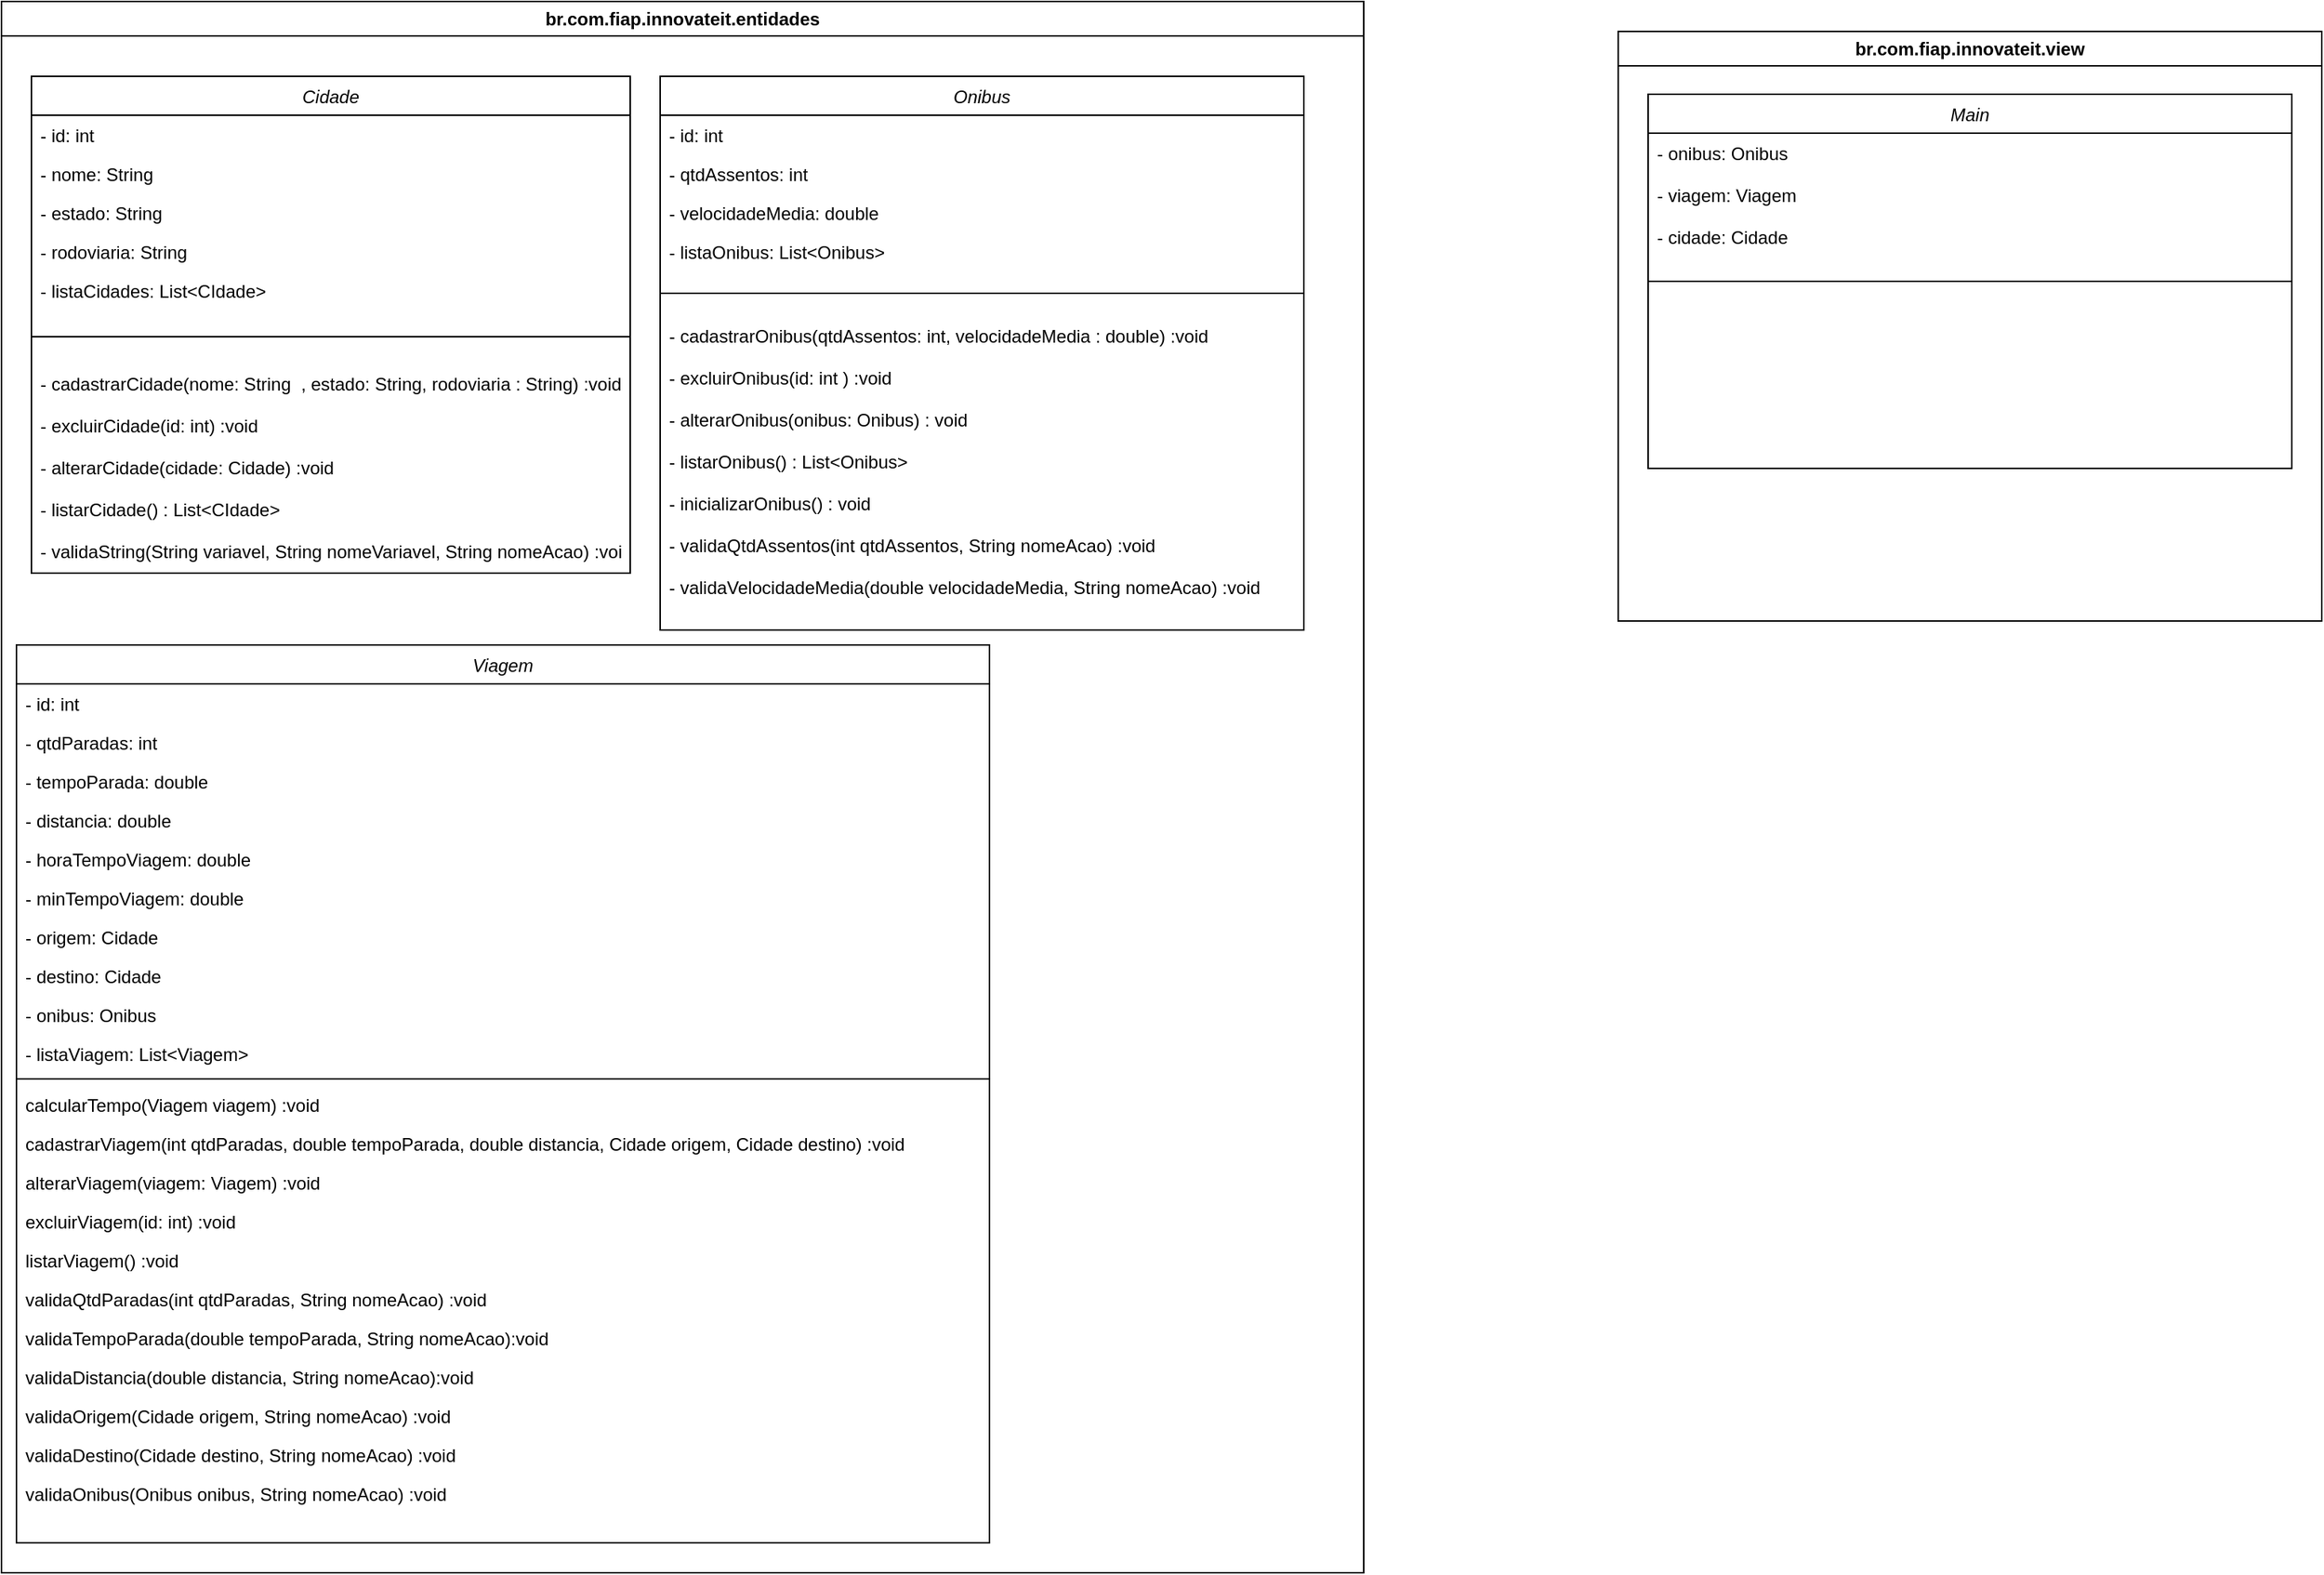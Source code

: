 <mxfile version="24.2.1" type="device">
  <diagram id="C5RBs43oDa-KdzZeNtuy" name="Page-1">
    <mxGraphModel dx="2022" dy="1791" grid="1" gridSize="10" guides="1" tooltips="1" connect="1" arrows="1" fold="1" page="1" pageScale="1" pageWidth="827" pageHeight="1169" math="0" shadow="0">
      <root>
        <mxCell id="WIyWlLk6GJQsqaUBKTNV-0" />
        <mxCell id="WIyWlLk6GJQsqaUBKTNV-1" parent="WIyWlLk6GJQsqaUBKTNV-0" />
        <mxCell id="j28zJgr23TA7Oq3GHtAB-12" value="br.com.fiap.innovateit.entidades" style="swimlane;whiteSpace=wrap;html=1;startSize=23;" parent="WIyWlLk6GJQsqaUBKTNV-1" vertex="1">
          <mxGeometry x="-770" y="-1070" width="910" height="1050" as="geometry" />
        </mxCell>
        <mxCell id="j28zJgr23TA7Oq3GHtAB-13" value="Cidade" style="swimlane;fontStyle=2;align=center;verticalAlign=top;childLayout=stackLayout;horizontal=1;startSize=26;horizontalStack=0;resizeParent=1;resizeLast=0;collapsible=1;marginBottom=0;rounded=0;shadow=0;strokeWidth=1;" parent="j28zJgr23TA7Oq3GHtAB-12" vertex="1">
          <mxGeometry x="20" y="50" width="400" height="332" as="geometry">
            <mxRectangle x="230" y="140" width="160" height="26" as="alternateBounds" />
          </mxGeometry>
        </mxCell>
        <mxCell id="j28zJgr23TA7Oq3GHtAB-14" value="- id: int" style="text;align=left;verticalAlign=top;spacingLeft=4;spacingRight=4;overflow=hidden;rotatable=0;points=[[0,0.5],[1,0.5]];portConstraint=eastwest;" parent="j28zJgr23TA7Oq3GHtAB-13" vertex="1">
          <mxGeometry y="26" width="400" height="26" as="geometry" />
        </mxCell>
        <mxCell id="j28zJgr23TA7Oq3GHtAB-80" value="- nome: String" style="text;align=left;verticalAlign=top;spacingLeft=4;spacingRight=4;overflow=hidden;rotatable=0;points=[[0,0.5],[1,0.5]];portConstraint=eastwest;" parent="j28zJgr23TA7Oq3GHtAB-13" vertex="1">
          <mxGeometry y="52" width="400" height="26" as="geometry" />
        </mxCell>
        <mxCell id="j28zJgr23TA7Oq3GHtAB-24" value="- estado: String" style="text;align=left;verticalAlign=top;spacingLeft=4;spacingRight=4;overflow=hidden;rotatable=0;points=[[0,0.5],[1,0.5]];portConstraint=eastwest;" parent="j28zJgr23TA7Oq3GHtAB-13" vertex="1">
          <mxGeometry y="78" width="400" height="26" as="geometry" />
        </mxCell>
        <mxCell id="j28zJgr23TA7Oq3GHtAB-26" value="- rodoviaria: String" style="text;align=left;verticalAlign=top;spacingLeft=4;spacingRight=4;overflow=hidden;rotatable=0;points=[[0,0.5],[1,0.5]];portConstraint=eastwest;" parent="j28zJgr23TA7Oq3GHtAB-13" vertex="1">
          <mxGeometry y="104" width="400" height="26" as="geometry" />
        </mxCell>
        <mxCell id="_t7E66nNfRUElHi_oa2B-2" value="- listaCidades: List&lt;CIdade&gt;" style="text;align=left;verticalAlign=top;spacingLeft=4;spacingRight=4;overflow=hidden;rotatable=0;points=[[0,0.5],[1,0.5]];portConstraint=eastwest;" vertex="1" parent="j28zJgr23TA7Oq3GHtAB-13">
          <mxGeometry y="130" width="400" height="26" as="geometry" />
        </mxCell>
        <mxCell id="j28zJgr23TA7Oq3GHtAB-17" value="" style="line;html=1;strokeWidth=1;align=left;verticalAlign=middle;spacingTop=-1;spacingLeft=3;spacingRight=3;rotatable=0;labelPosition=right;points=[];portConstraint=eastwest;" parent="j28zJgr23TA7Oq3GHtAB-13" vertex="1">
          <mxGeometry y="156" width="400" height="36" as="geometry" />
        </mxCell>
        <mxCell id="j28zJgr23TA7Oq3GHtAB-35" value="- cadastrarCidade(nome: String  , estado: String, rodoviaria : String) :void" style="text;align=left;verticalAlign=top;spacingLeft=4;spacingRight=4;overflow=hidden;rotatable=0;points=[[0,0.5],[1,0.5]];portConstraint=eastwest;rounded=0;shadow=0;html=0;" parent="j28zJgr23TA7Oq3GHtAB-13" vertex="1">
          <mxGeometry y="192" width="400" height="28" as="geometry" />
        </mxCell>
        <mxCell id="j28zJgr23TA7Oq3GHtAB-39" value="- excluirCidade(id: int) :void&#xa;&#xa;" style="text;align=left;verticalAlign=top;spacingLeft=4;spacingRight=4;overflow=hidden;rotatable=0;points=[[0,0.5],[1,0.5]];portConstraint=eastwest;rounded=0;shadow=0;html=0;" parent="j28zJgr23TA7Oq3GHtAB-13" vertex="1">
          <mxGeometry y="220" width="400" height="28" as="geometry" />
        </mxCell>
        <mxCell id="j28zJgr23TA7Oq3GHtAB-40" value="- alterarCidade(cidade: Cidade) :void&#xa;&#xa;" style="text;align=left;verticalAlign=top;spacingLeft=4;spacingRight=4;overflow=hidden;rotatable=0;points=[[0,0.5],[1,0.5]];portConstraint=eastwest;rounded=0;shadow=0;html=0;" parent="j28zJgr23TA7Oq3GHtAB-13" vertex="1">
          <mxGeometry y="248" width="400" height="28" as="geometry" />
        </mxCell>
        <mxCell id="j28zJgr23TA7Oq3GHtAB-41" value="- listarCidade() : List&lt;CIdade&gt;" style="text;align=left;verticalAlign=top;spacingLeft=4;spacingRight=4;overflow=hidden;rotatable=0;points=[[0,0.5],[1,0.5]];portConstraint=eastwest;rounded=0;shadow=0;html=0;" parent="j28zJgr23TA7Oq3GHtAB-13" vertex="1">
          <mxGeometry y="276" width="400" height="28" as="geometry" />
        </mxCell>
        <mxCell id="_t7E66nNfRUElHi_oa2B-3" value="- validaString(String variavel, String nomeVariavel, String nomeAcao) :void&#xa;&#xa;" style="text;align=left;verticalAlign=top;spacingLeft=4;spacingRight=4;overflow=hidden;rotatable=0;points=[[0,0.5],[1,0.5]];portConstraint=eastwest;rounded=0;shadow=0;html=0;" vertex="1" parent="j28zJgr23TA7Oq3GHtAB-13">
          <mxGeometry y="304" width="400" height="28" as="geometry" />
        </mxCell>
        <mxCell id="zkfFHV4jXpPFQw0GAbJ--0" value="Viagem" style="swimlane;fontStyle=2;align=center;verticalAlign=top;childLayout=stackLayout;horizontal=1;startSize=26;horizontalStack=0;resizeParent=1;resizeLast=0;collapsible=1;marginBottom=0;rounded=0;shadow=0;strokeWidth=1;" parent="j28zJgr23TA7Oq3GHtAB-12" vertex="1">
          <mxGeometry x="10" y="430" width="650" height="600" as="geometry">
            <mxRectangle x="230" y="140" width="160" height="26" as="alternateBounds" />
          </mxGeometry>
        </mxCell>
        <mxCell id="j28zJgr23TA7Oq3GHtAB-20" value="- id: int" style="text;align=left;verticalAlign=top;spacingLeft=4;spacingRight=4;overflow=hidden;rotatable=0;points=[[0,0.5],[1,0.5]];portConstraint=eastwest;" parent="zkfFHV4jXpPFQw0GAbJ--0" vertex="1">
          <mxGeometry y="26" width="650" height="26" as="geometry" />
        </mxCell>
        <mxCell id="j28zJgr23TA7Oq3GHtAB-81" value="- qtdParadas: int" style="text;align=left;verticalAlign=top;spacingLeft=4;spacingRight=4;overflow=hidden;rotatable=0;points=[[0,0.5],[1,0.5]];portConstraint=eastwest;" parent="zkfFHV4jXpPFQw0GAbJ--0" vertex="1">
          <mxGeometry y="52" width="650" height="26" as="geometry" />
        </mxCell>
        <mxCell id="zkfFHV4jXpPFQw0GAbJ--1" value="- tempoParada: double&#xa;" style="text;align=left;verticalAlign=top;spacingLeft=4;spacingRight=4;overflow=hidden;rotatable=0;points=[[0,0.5],[1,0.5]];portConstraint=eastwest;" parent="zkfFHV4jXpPFQw0GAbJ--0" vertex="1">
          <mxGeometry y="78" width="650" height="26" as="geometry" />
        </mxCell>
        <mxCell id="j28zJgr23TA7Oq3GHtAB-5" value="- distancia: double" style="text;align=left;verticalAlign=top;spacingLeft=4;spacingRight=4;overflow=hidden;rotatable=0;points=[[0,0.5],[1,0.5]];portConstraint=eastwest;rounded=0;shadow=0;html=0;" parent="zkfFHV4jXpPFQw0GAbJ--0" vertex="1">
          <mxGeometry y="104" width="650" height="26" as="geometry" />
        </mxCell>
        <mxCell id="j28zJgr23TA7Oq3GHtAB-76" value="- horaTempoViagem: double&#xa;" style="text;align=left;verticalAlign=top;spacingLeft=4;spacingRight=4;overflow=hidden;rotatable=0;points=[[0,0.5],[1,0.5]];portConstraint=eastwest;" parent="zkfFHV4jXpPFQw0GAbJ--0" vertex="1">
          <mxGeometry y="130" width="650" height="26" as="geometry" />
        </mxCell>
        <mxCell id="_t7E66nNfRUElHi_oa2B-0" value="- minTempoViagem: double&#xa;" style="text;align=left;verticalAlign=top;spacingLeft=4;spacingRight=4;overflow=hidden;rotatable=0;points=[[0,0.5],[1,0.5]];portConstraint=eastwest;" vertex="1" parent="zkfFHV4jXpPFQw0GAbJ--0">
          <mxGeometry y="156" width="650" height="26" as="geometry" />
        </mxCell>
        <mxCell id="j28zJgr23TA7Oq3GHtAB-47" value="- origem: Cidade&#xa;" style="text;align=left;verticalAlign=top;spacingLeft=4;spacingRight=4;overflow=hidden;rotatable=0;points=[[0,0.5],[1,0.5]];portConstraint=eastwest;rounded=0;shadow=0;html=0;" parent="zkfFHV4jXpPFQw0GAbJ--0" vertex="1">
          <mxGeometry y="182" width="650" height="26" as="geometry" />
        </mxCell>
        <mxCell id="j28zJgr23TA7Oq3GHtAB-75" value="- destino: Cidade&#xa;" style="text;align=left;verticalAlign=top;spacingLeft=4;spacingRight=4;overflow=hidden;rotatable=0;points=[[0,0.5],[1,0.5]];portConstraint=eastwest;rounded=0;shadow=0;html=0;" parent="zkfFHV4jXpPFQw0GAbJ--0" vertex="1">
          <mxGeometry y="208" width="650" height="26" as="geometry" />
        </mxCell>
        <mxCell id="_t7E66nNfRUElHi_oa2B-1" value="- onibus: Onibus&#xa;" style="text;align=left;verticalAlign=top;spacingLeft=4;spacingRight=4;overflow=hidden;rotatable=0;points=[[0,0.5],[1,0.5]];portConstraint=eastwest;rounded=0;shadow=0;html=0;" vertex="1" parent="zkfFHV4jXpPFQw0GAbJ--0">
          <mxGeometry y="234" width="650" height="26" as="geometry" />
        </mxCell>
        <mxCell id="_t7E66nNfRUElHi_oa2B-6" value="- listaViagem: List&lt;Viagem&gt;" style="text;align=left;verticalAlign=top;spacingLeft=4;spacingRight=4;overflow=hidden;rotatable=0;points=[[0,0.5],[1,0.5]];portConstraint=eastwest;rounded=0;shadow=0;html=0;" vertex="1" parent="zkfFHV4jXpPFQw0GAbJ--0">
          <mxGeometry y="260" width="650" height="26" as="geometry" />
        </mxCell>
        <mxCell id="zkfFHV4jXpPFQw0GAbJ--4" value="" style="line;html=1;strokeWidth=1;align=left;verticalAlign=middle;spacingTop=-1;spacingLeft=3;spacingRight=3;rotatable=0;labelPosition=right;points=[];portConstraint=eastwest;" parent="zkfFHV4jXpPFQw0GAbJ--0" vertex="1">
          <mxGeometry y="286" width="650" height="8" as="geometry" />
        </mxCell>
        <mxCell id="j28zJgr23TA7Oq3GHtAB-11" value="calcularTempo(Viagem viagem) :void&#xa;" style="text;align=left;verticalAlign=top;spacingLeft=4;spacingRight=4;overflow=hidden;rotatable=0;points=[[0,0.5],[1,0.5]];portConstraint=eastwest;rounded=0;shadow=0;html=0;" parent="zkfFHV4jXpPFQw0GAbJ--0" vertex="1">
          <mxGeometry y="294" width="650" height="26" as="geometry" />
        </mxCell>
        <mxCell id="j28zJgr23TA7Oq3GHtAB-34" value="cadastrarViagem(int qtdParadas, double tempoParada, double distancia, Cidade origem, Cidade destino) :void&#xa;&#xa;" style="text;align=left;verticalAlign=top;spacingLeft=4;spacingRight=4;overflow=hidden;rotatable=0;points=[[0,0.5],[1,0.5]];portConstraint=eastwest;rounded=0;shadow=0;html=0;" parent="zkfFHV4jXpPFQw0GAbJ--0" vertex="1">
          <mxGeometry y="320" width="650" height="26" as="geometry" />
        </mxCell>
        <mxCell id="j28zJgr23TA7Oq3GHtAB-77" value="alterarViagem(viagem: Viagem) :void&#xa;" style="text;align=left;verticalAlign=top;spacingLeft=4;spacingRight=4;overflow=hidden;rotatable=0;points=[[0,0.5],[1,0.5]];portConstraint=eastwest;rounded=0;shadow=0;html=0;" parent="zkfFHV4jXpPFQw0GAbJ--0" vertex="1">
          <mxGeometry y="346" width="650" height="26" as="geometry" />
        </mxCell>
        <mxCell id="j28zJgr23TA7Oq3GHtAB-78" value="excluirViagem(id: int) :void&#xa;&#xa;" style="text;align=left;verticalAlign=top;spacingLeft=4;spacingRight=4;overflow=hidden;rotatable=0;points=[[0,0.5],[1,0.5]];portConstraint=eastwest;rounded=0;shadow=0;html=0;" parent="zkfFHV4jXpPFQw0GAbJ--0" vertex="1">
          <mxGeometry y="372" width="650" height="26" as="geometry" />
        </mxCell>
        <mxCell id="j28zJgr23TA7Oq3GHtAB-82" value="listarViagem() :void&#xa;&#xa;" style="text;align=left;verticalAlign=top;spacingLeft=4;spacingRight=4;overflow=hidden;rotatable=0;points=[[0,0.5],[1,0.5]];portConstraint=eastwest;rounded=0;shadow=0;html=0;" parent="zkfFHV4jXpPFQw0GAbJ--0" vertex="1">
          <mxGeometry y="398" width="650" height="26" as="geometry" />
        </mxCell>
        <mxCell id="_t7E66nNfRUElHi_oa2B-7" value="validaQtdParadas(int qtdParadas, String nomeAcao) :void&#xa;" style="text;align=left;verticalAlign=top;spacingLeft=4;spacingRight=4;overflow=hidden;rotatable=0;points=[[0,0.5],[1,0.5]];portConstraint=eastwest;rounded=0;shadow=0;html=0;" vertex="1" parent="zkfFHV4jXpPFQw0GAbJ--0">
          <mxGeometry y="424" width="650" height="26" as="geometry" />
        </mxCell>
        <mxCell id="_t7E66nNfRUElHi_oa2B-8" value="validaTempoParada(double tempoParada, String nomeAcao):void&#xa;" style="text;align=left;verticalAlign=top;spacingLeft=4;spacingRight=4;overflow=hidden;rotatable=0;points=[[0,0.5],[1,0.5]];portConstraint=eastwest;rounded=0;shadow=0;html=0;" vertex="1" parent="zkfFHV4jXpPFQw0GAbJ--0">
          <mxGeometry y="450" width="650" height="26" as="geometry" />
        </mxCell>
        <mxCell id="_t7E66nNfRUElHi_oa2B-9" value="validaDistancia(double distancia, String nomeAcao):void&#xa;" style="text;align=left;verticalAlign=top;spacingLeft=4;spacingRight=4;overflow=hidden;rotatable=0;points=[[0,0.5],[1,0.5]];portConstraint=eastwest;rounded=0;shadow=0;html=0;" vertex="1" parent="zkfFHV4jXpPFQw0GAbJ--0">
          <mxGeometry y="476" width="650" height="26" as="geometry" />
        </mxCell>
        <mxCell id="_t7E66nNfRUElHi_oa2B-10" value="validaOrigem(Cidade origem, String nomeAcao) :void&#xa;" style="text;align=left;verticalAlign=top;spacingLeft=4;spacingRight=4;overflow=hidden;rotatable=0;points=[[0,0.5],[1,0.5]];portConstraint=eastwest;rounded=0;shadow=0;html=0;" vertex="1" parent="zkfFHV4jXpPFQw0GAbJ--0">
          <mxGeometry y="502" width="650" height="26" as="geometry" />
        </mxCell>
        <mxCell id="_t7E66nNfRUElHi_oa2B-11" value="validaDestino(Cidade destino, String nomeAcao) :void&#xa;" style="text;align=left;verticalAlign=top;spacingLeft=4;spacingRight=4;overflow=hidden;rotatable=0;points=[[0,0.5],[1,0.5]];portConstraint=eastwest;rounded=0;shadow=0;html=0;" vertex="1" parent="zkfFHV4jXpPFQw0GAbJ--0">
          <mxGeometry y="528" width="650" height="26" as="geometry" />
        </mxCell>
        <mxCell id="_t7E66nNfRUElHi_oa2B-12" value="validaOnibus(Onibus onibus, String nomeAcao) :void&#xa;" style="text;align=left;verticalAlign=top;spacingLeft=4;spacingRight=4;overflow=hidden;rotatable=0;points=[[0,0.5],[1,0.5]];portConstraint=eastwest;rounded=0;shadow=0;html=0;" vertex="1" parent="zkfFHV4jXpPFQw0GAbJ--0">
          <mxGeometry y="554" width="650" height="26" as="geometry" />
        </mxCell>
        <mxCell id="j28zJgr23TA7Oq3GHtAB-2" value="Onibus&#xa;" style="swimlane;fontStyle=2;align=center;verticalAlign=top;childLayout=stackLayout;horizontal=1;startSize=26;horizontalStack=0;resizeParent=1;resizeLast=0;collapsible=1;marginBottom=0;rounded=0;shadow=0;strokeWidth=1;" parent="j28zJgr23TA7Oq3GHtAB-12" vertex="1">
          <mxGeometry x="440" y="50" width="430" height="370" as="geometry">
            <mxRectangle x="230" y="140" width="160" height="26" as="alternateBounds" />
          </mxGeometry>
        </mxCell>
        <mxCell id="j28zJgr23TA7Oq3GHtAB-3" value="- id: int" style="text;align=left;verticalAlign=top;spacingLeft=4;spacingRight=4;overflow=hidden;rotatable=0;points=[[0,0.5],[1,0.5]];portConstraint=eastwest;" parent="j28zJgr23TA7Oq3GHtAB-2" vertex="1">
          <mxGeometry y="26" width="430" height="26" as="geometry" />
        </mxCell>
        <mxCell id="j28zJgr23TA7Oq3GHtAB-4" value="- qtdAssentos: int" style="text;align=left;verticalAlign=top;spacingLeft=4;spacingRight=4;overflow=hidden;rotatable=0;points=[[0,0.5],[1,0.5]];portConstraint=eastwest;rounded=0;shadow=0;html=0;" parent="j28zJgr23TA7Oq3GHtAB-2" vertex="1">
          <mxGeometry y="52" width="430" height="26" as="geometry" />
        </mxCell>
        <mxCell id="j28zJgr23TA7Oq3GHtAB-8" value="- velocidadeMedia: double" style="text;align=left;verticalAlign=top;spacingLeft=4;spacingRight=4;overflow=hidden;rotatable=0;points=[[0,0.5],[1,0.5]];portConstraint=eastwest;rounded=0;shadow=0;html=0;" parent="j28zJgr23TA7Oq3GHtAB-2" vertex="1">
          <mxGeometry y="78" width="430" height="26" as="geometry" />
        </mxCell>
        <mxCell id="_t7E66nNfRUElHi_oa2B-4" value="- listaOnibus: List&lt;Onibus&gt;" style="text;align=left;verticalAlign=top;spacingLeft=4;spacingRight=4;overflow=hidden;rotatable=0;points=[[0,0.5],[1,0.5]];portConstraint=eastwest;rounded=0;shadow=0;html=0;" vertex="1" parent="j28zJgr23TA7Oq3GHtAB-2">
          <mxGeometry y="104" width="430" height="26" as="geometry" />
        </mxCell>
        <mxCell id="j28zJgr23TA7Oq3GHtAB-6" value="" style="line;html=1;strokeWidth=1;align=left;verticalAlign=middle;spacingTop=-1;spacingLeft=3;spacingRight=3;rotatable=0;labelPosition=right;points=[];portConstraint=eastwest;" parent="j28zJgr23TA7Oq3GHtAB-2" vertex="1">
          <mxGeometry y="130" width="430" height="30" as="geometry" />
        </mxCell>
        <mxCell id="j28zJgr23TA7Oq3GHtAB-42" value="- cadastrarOnibus(qtdAssentos: int, velocidadeMedia : double) :void" style="text;align=left;verticalAlign=top;spacingLeft=4;spacingRight=4;overflow=hidden;rotatable=0;points=[[0,0.5],[1,0.5]];portConstraint=eastwest;rounded=0;shadow=0;html=0;" parent="j28zJgr23TA7Oq3GHtAB-2" vertex="1">
          <mxGeometry y="160" width="430" height="28" as="geometry" />
        </mxCell>
        <mxCell id="j28zJgr23TA7Oq3GHtAB-43" value="- excluirOnibus(id: int ) :void" style="text;align=left;verticalAlign=top;spacingLeft=4;spacingRight=4;overflow=hidden;rotatable=0;points=[[0,0.5],[1,0.5]];portConstraint=eastwest;rounded=0;shadow=0;html=0;" parent="j28zJgr23TA7Oq3GHtAB-2" vertex="1">
          <mxGeometry y="188" width="430" height="28" as="geometry" />
        </mxCell>
        <mxCell id="j28zJgr23TA7Oq3GHtAB-44" value="- alterarOnibus(onibus: Onibus) : void" style="text;align=left;verticalAlign=top;spacingLeft=4;spacingRight=4;overflow=hidden;rotatable=0;points=[[0,0.5],[1,0.5]];portConstraint=eastwest;rounded=0;shadow=0;html=0;" parent="j28zJgr23TA7Oq3GHtAB-2" vertex="1">
          <mxGeometry y="216" width="430" height="28" as="geometry" />
        </mxCell>
        <mxCell id="j28zJgr23TA7Oq3GHtAB-45" value="- listarOnibus() : List&lt;Onibus&gt;" style="text;align=left;verticalAlign=top;spacingLeft=4;spacingRight=4;overflow=hidden;rotatable=0;points=[[0,0.5],[1,0.5]];portConstraint=eastwest;rounded=0;shadow=0;html=0;" parent="j28zJgr23TA7Oq3GHtAB-2" vertex="1">
          <mxGeometry y="244" width="430" height="28" as="geometry" />
        </mxCell>
        <mxCell id="_t7E66nNfRUElHi_oa2B-5" value="- inicializarOnibus() : void" style="text;align=left;verticalAlign=top;spacingLeft=4;spacingRight=4;overflow=hidden;rotatable=0;points=[[0,0.5],[1,0.5]];portConstraint=eastwest;rounded=0;shadow=0;html=0;" vertex="1" parent="j28zJgr23TA7Oq3GHtAB-2">
          <mxGeometry y="272" width="430" height="28" as="geometry" />
        </mxCell>
        <mxCell id="_t7E66nNfRUElHi_oa2B-13" value="- validaQtdAssentos(int qtdAssentos, String nomeAcao) :void&#xa;&#xa;" style="text;align=left;verticalAlign=top;spacingLeft=4;spacingRight=4;overflow=hidden;rotatable=0;points=[[0,0.5],[1,0.5]];portConstraint=eastwest;rounded=0;shadow=0;html=0;" vertex="1" parent="j28zJgr23TA7Oq3GHtAB-2">
          <mxGeometry y="300" width="430" height="28" as="geometry" />
        </mxCell>
        <mxCell id="_t7E66nNfRUElHi_oa2B-14" value="- validaVelocidadeMedia(double velocidadeMedia, String nomeAcao) :void&#xa;&#xa;" style="text;align=left;verticalAlign=top;spacingLeft=4;spacingRight=4;overflow=hidden;rotatable=0;points=[[0,0.5],[1,0.5]];portConstraint=eastwest;rounded=0;shadow=0;html=0;" vertex="1" parent="j28zJgr23TA7Oq3GHtAB-2">
          <mxGeometry y="328" width="430" height="28" as="geometry" />
        </mxCell>
        <mxCell id="j28zJgr23TA7Oq3GHtAB-83" value="br.com.fiap.innovateit.view" style="swimlane;whiteSpace=wrap;html=1;" parent="WIyWlLk6GJQsqaUBKTNV-1" vertex="1">
          <mxGeometry x="310" y="-1050" width="470" height="394" as="geometry" />
        </mxCell>
        <mxCell id="j28zJgr23TA7Oq3GHtAB-84" value="Main" style="swimlane;fontStyle=2;align=center;verticalAlign=top;childLayout=stackLayout;horizontal=1;startSize=26;horizontalStack=0;resizeParent=1;resizeLast=0;collapsible=1;marginBottom=0;rounded=0;shadow=0;strokeWidth=1;" parent="j28zJgr23TA7Oq3GHtAB-83" vertex="1">
          <mxGeometry x="20" y="42" width="430" height="250" as="geometry">
            <mxRectangle x="230" y="140" width="160" height="26" as="alternateBounds" />
          </mxGeometry>
        </mxCell>
        <mxCell id="j28zJgr23TA7Oq3GHtAB-89" value="- onibus: Onibus" style="text;align=left;verticalAlign=top;spacingLeft=4;spacingRight=4;overflow=hidden;rotatable=0;points=[[0,0.5],[1,0.5]];portConstraint=eastwest;rounded=0;shadow=0;html=0;" parent="j28zJgr23TA7Oq3GHtAB-84" vertex="1">
          <mxGeometry y="26" width="430" height="28" as="geometry" />
        </mxCell>
        <mxCell id="j28zJgr23TA7Oq3GHtAB-93" value="- viagem: Viagem" style="text;align=left;verticalAlign=top;spacingLeft=4;spacingRight=4;overflow=hidden;rotatable=0;points=[[0,0.5],[1,0.5]];portConstraint=eastwest;rounded=0;shadow=0;html=0;" parent="j28zJgr23TA7Oq3GHtAB-84" vertex="1">
          <mxGeometry y="54" width="430" height="28" as="geometry" />
        </mxCell>
        <mxCell id="j28zJgr23TA7Oq3GHtAB-94" value="- cidade: Cidade" style="text;align=left;verticalAlign=top;spacingLeft=4;spacingRight=4;overflow=hidden;rotatable=0;points=[[0,0.5],[1,0.5]];portConstraint=eastwest;rounded=0;shadow=0;html=0;" parent="j28zJgr23TA7Oq3GHtAB-84" vertex="1">
          <mxGeometry y="82" width="430" height="28" as="geometry" />
        </mxCell>
        <mxCell id="j28zJgr23TA7Oq3GHtAB-88" value="" style="line;html=1;strokeWidth=1;align=left;verticalAlign=middle;spacingTop=-1;spacingLeft=3;spacingRight=3;rotatable=0;labelPosition=right;points=[];portConstraint=eastwest;" parent="j28zJgr23TA7Oq3GHtAB-84" vertex="1">
          <mxGeometry y="110" width="430" height="30" as="geometry" />
        </mxCell>
      </root>
    </mxGraphModel>
  </diagram>
</mxfile>
